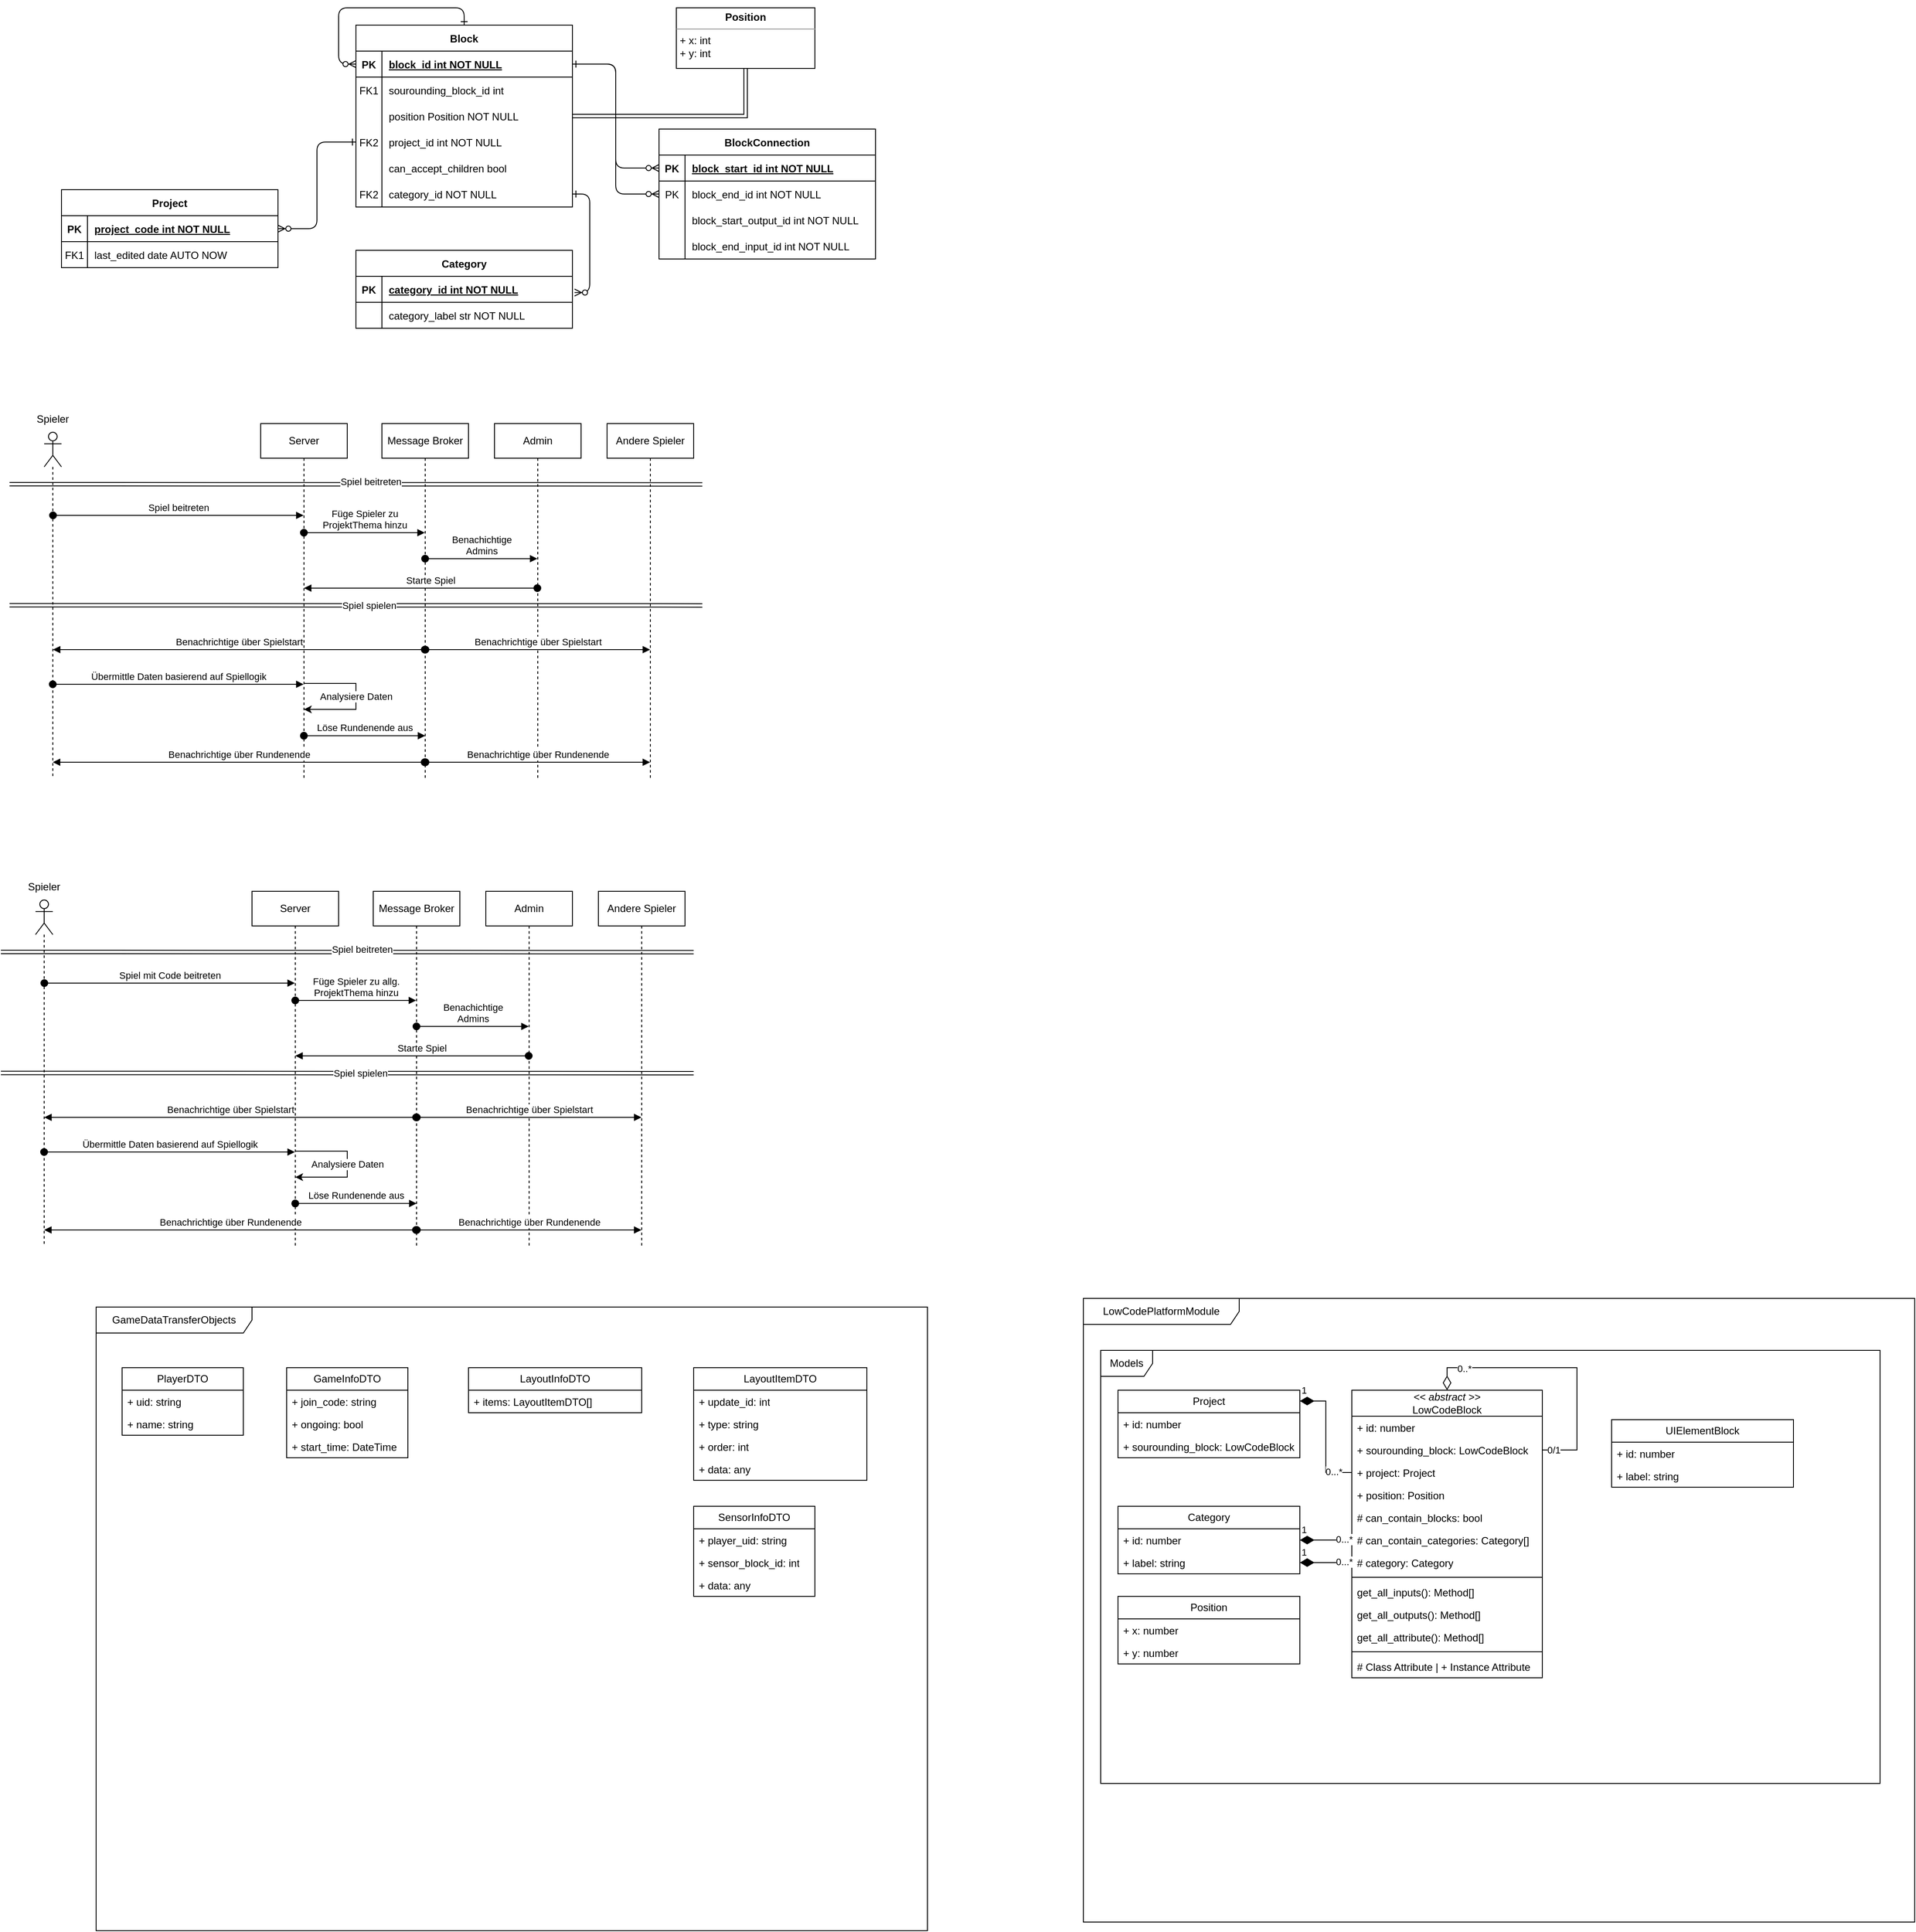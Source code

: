 <mxfile version="22.0.8" type="github">
  <diagram id="R2lEEEUBdFMjLlhIrx00" name="Page-1">
    <mxGraphModel dx="691" dy="371" grid="1" gridSize="10" guides="1" tooltips="1" connect="1" arrows="1" fold="1" page="1" pageScale="1" pageWidth="1650" pageHeight="1100" math="0" shadow="0" extFonts="Permanent Marker^https://fonts.googleapis.com/css?family=Permanent+Marker">
      <root>
        <mxCell id="0" />
        <mxCell id="1" parent="0" />
        <object label="" id="5m4vV9d6H3QpX--X7_wA-50">
          <mxCell style="shape=umlLifeline;perimeter=lifelinePerimeter;whiteSpace=wrap;html=1;container=1;dropTarget=0;collapsible=0;recursiveResize=0;outlineConnect=0;portConstraint=eastwest;newEdgeStyle={&quot;curved&quot;:0,&quot;rounded&quot;:0};participant=umlActor;size=40;" parent="1" vertex="1">
            <mxGeometry x="290" y="560" width="20" height="400" as="geometry" />
          </mxCell>
        </object>
        <mxCell id="5m4vV9d6H3QpX--X7_wA-51" value="Server" style="shape=umlLifeline;perimeter=lifelinePerimeter;whiteSpace=wrap;html=1;container=1;dropTarget=0;collapsible=0;recursiveResize=0;outlineConnect=0;portConstraint=eastwest;newEdgeStyle={&quot;curved&quot;:0,&quot;rounded&quot;:0};" parent="1" vertex="1">
          <mxGeometry x="540" y="550" width="100" height="410" as="geometry" />
        </mxCell>
        <mxCell id="5m4vV9d6H3QpX--X7_wA-53" value="Spieler" style="text;strokeColor=none;align=center;fillColor=none;html=1;verticalAlign=middle;whiteSpace=wrap;rounded=0;" parent="1" vertex="1">
          <mxGeometry x="270" y="530" width="60" height="30" as="geometry" />
        </mxCell>
        <mxCell id="5m4vV9d6H3QpX--X7_wA-55" value="Spiel beitreten" style="html=1;verticalAlign=bottom;startArrow=oval;startFill=1;endArrow=block;startSize=8;curved=0;rounded=0;" parent="1" edge="1">
          <mxGeometry width="60" relative="1" as="geometry">
            <mxPoint x="300.222" y="656" as="sourcePoint" />
            <mxPoint x="589.5" y="656" as="targetPoint" />
          </mxGeometry>
        </mxCell>
        <mxCell id="5m4vV9d6H3QpX--X7_wA-58" value="Message Broker" style="shape=umlLifeline;perimeter=lifelinePerimeter;whiteSpace=wrap;html=1;container=1;dropTarget=0;collapsible=0;recursiveResize=0;outlineConnect=0;portConstraint=eastwest;newEdgeStyle={&quot;curved&quot;:0,&quot;rounded&quot;:0};" parent="1" vertex="1">
          <mxGeometry x="680" y="550" width="100" height="410" as="geometry" />
        </mxCell>
        <mxCell id="5m4vV9d6H3QpX--X7_wA-60" value="Füge Spieler zu &lt;br&gt;ProjektThema hinzu" style="html=1;verticalAlign=bottom;startArrow=oval;startFill=1;endArrow=block;startSize=8;curved=0;rounded=0;" parent="1" edge="1">
          <mxGeometry width="60" relative="1" as="geometry">
            <mxPoint x="589.929" y="676" as="sourcePoint" />
            <mxPoint x="729.5" y="676" as="targetPoint" />
            <Array as="points">
              <mxPoint x="660" y="676" />
            </Array>
          </mxGeometry>
        </mxCell>
        <mxCell id="5m4vV9d6H3QpX--X7_wA-61" value="Admin" style="shape=umlLifeline;perimeter=lifelinePerimeter;whiteSpace=wrap;html=1;container=1;dropTarget=0;collapsible=0;recursiveResize=0;outlineConnect=0;portConstraint=eastwest;newEdgeStyle={&quot;curved&quot;:0,&quot;rounded&quot;:0};" parent="1" vertex="1">
          <mxGeometry x="810" y="550" width="100" height="410" as="geometry" />
        </mxCell>
        <mxCell id="5m4vV9d6H3QpX--X7_wA-62" value="Andere Spieler" style="shape=umlLifeline;perimeter=lifelinePerimeter;whiteSpace=wrap;html=1;container=1;dropTarget=0;collapsible=0;recursiveResize=0;outlineConnect=0;portConstraint=eastwest;newEdgeStyle={&quot;curved&quot;:0,&quot;rounded&quot;:0};" parent="1" vertex="1">
          <mxGeometry x="940" y="550" width="100" height="410" as="geometry" />
        </mxCell>
        <mxCell id="5m4vV9d6H3QpX--X7_wA-63" value="Benachichtige&lt;br&gt;Admins" style="html=1;verticalAlign=bottom;startArrow=oval;startFill=1;endArrow=block;startSize=8;curved=0;rounded=0;" parent="1" edge="1">
          <mxGeometry width="60" relative="1" as="geometry">
            <mxPoint x="729.929" y="706" as="sourcePoint" />
            <mxPoint x="859.5" y="706" as="targetPoint" />
            <Array as="points">
              <mxPoint x="730" y="706" />
            </Array>
          </mxGeometry>
        </mxCell>
        <mxCell id="5m4vV9d6H3QpX--X7_wA-64" value="Starte Spiel" style="html=1;verticalAlign=bottom;startArrow=oval;startFill=1;endArrow=block;startSize=8;curved=0;rounded=0;" parent="1" target="5m4vV9d6H3QpX--X7_wA-51" edge="1">
          <mxGeometry x="-0.08" width="60" relative="1" as="geometry">
            <mxPoint x="859.5" y="740" as="sourcePoint" />
            <mxPoint x="730.1" y="740" as="targetPoint" />
            <Array as="points">
              <mxPoint x="810" y="740" />
            </Array>
            <mxPoint as="offset" />
          </mxGeometry>
        </mxCell>
        <mxCell id="5m4vV9d6H3QpX--X7_wA-66" value="" style="shape=link;html=1;rounded=0;" parent="1" edge="1">
          <mxGeometry width="100" relative="1" as="geometry">
            <mxPoint x="250" y="620" as="sourcePoint" />
            <mxPoint x="1050" y="620.24" as="targetPoint" />
          </mxGeometry>
        </mxCell>
        <mxCell id="5m4vV9d6H3QpX--X7_wA-86" value="Spiel beitreten" style="edgeLabel;html=1;align=center;verticalAlign=middle;resizable=0;points=[];" parent="5m4vV9d6H3QpX--X7_wA-66" vertex="1" connectable="0">
          <mxGeometry x="0.043" y="3" relative="1" as="geometry">
            <mxPoint as="offset" />
          </mxGeometry>
        </mxCell>
        <mxCell id="5m4vV9d6H3QpX--X7_wA-67" value="Benachrichtige über Spielstart" style="html=1;verticalAlign=bottom;startArrow=oval;startFill=1;endArrow=block;startSize=8;curved=0;rounded=0;" parent="1" edge="1">
          <mxGeometry width="60" relative="1" as="geometry">
            <mxPoint x="729.5" y="811" as="sourcePoint" />
            <mxPoint x="300.1" y="811" as="targetPoint" />
            <Array as="points">
              <mxPoint x="510" y="811" />
            </Array>
          </mxGeometry>
        </mxCell>
        <mxCell id="5m4vV9d6H3QpX--X7_wA-68" value="Benachrichtige über Spielstart" style="html=1;verticalAlign=bottom;startArrow=oval;startFill=1;endArrow=block;startSize=8;curved=0;rounded=0;" parent="1" edge="1">
          <mxGeometry width="60" relative="1" as="geometry">
            <mxPoint x="730.3" y="811" as="sourcePoint" />
            <mxPoint x="989.7" y="811" as="targetPoint" />
          </mxGeometry>
        </mxCell>
        <mxCell id="5m4vV9d6H3QpX--X7_wA-69" value="Übermittle Daten basierend auf Spiellogik" style="html=1;verticalAlign=bottom;startArrow=oval;startFill=1;endArrow=block;startSize=8;curved=0;rounded=0;" parent="1" edge="1">
          <mxGeometry width="60" relative="1" as="geometry">
            <mxPoint x="299.929" y="851" as="sourcePoint" />
            <mxPoint x="589.5" y="851" as="targetPoint" />
            <Array as="points">
              <mxPoint x="440" y="851" />
            </Array>
            <mxPoint as="offset" />
          </mxGeometry>
        </mxCell>
        <mxCell id="5m4vV9d6H3QpX--X7_wA-77" value="" style="endArrow=classic;html=1;rounded=0;movable=1;resizable=1;rotatable=1;deletable=1;editable=1;locked=0;connectable=1;edgeStyle=orthogonalEdgeStyle;" parent="1" edge="1">
          <mxGeometry width="50" height="50" relative="1" as="geometry">
            <mxPoint x="590.366" y="850" as="sourcePoint" />
            <mxPoint x="589.929" y="880.029" as="targetPoint" />
            <Array as="points">
              <mxPoint x="650" y="850" />
              <mxPoint x="650" y="880" />
            </Array>
          </mxGeometry>
        </mxCell>
        <mxCell id="5m4vV9d6H3QpX--X7_wA-79" value="Analysiere Daten" style="edgeLabel;html=1;align=center;verticalAlign=middle;resizable=0;points=[];" parent="5m4vV9d6H3QpX--X7_wA-77" vertex="1" connectable="0">
          <mxGeometry x="0.007" relative="1" as="geometry">
            <mxPoint y="-1" as="offset" />
          </mxGeometry>
        </mxCell>
        <mxCell id="5m4vV9d6H3QpX--X7_wA-80" value="Löse Rundenende aus" style="html=1;verticalAlign=bottom;startArrow=oval;startFill=1;endArrow=block;startSize=8;curved=0;rounded=0;" parent="1" edge="1">
          <mxGeometry width="60" relative="1" as="geometry">
            <mxPoint x="589.929" y="910.43" as="sourcePoint" />
            <mxPoint x="730" y="910.43" as="targetPoint" />
          </mxGeometry>
        </mxCell>
        <mxCell id="5m4vV9d6H3QpX--X7_wA-81" value="Benachrichtige über Rundenende" style="html=1;verticalAlign=bottom;startArrow=oval;startFill=1;endArrow=block;startSize=8;curved=0;rounded=0;" parent="1" edge="1">
          <mxGeometry width="60" relative="1" as="geometry">
            <mxPoint x="730.337" y="941" as="sourcePoint" />
            <mxPoint x="989.67" y="941" as="targetPoint" />
          </mxGeometry>
        </mxCell>
        <mxCell id="5m4vV9d6H3QpX--X7_wA-82" value="Benachrichtige über Rundenende" style="html=1;verticalAlign=bottom;startArrow=oval;startFill=1;endArrow=block;startSize=8;curved=0;rounded=0;" parent="1" edge="1">
          <mxGeometry width="60" relative="1" as="geometry">
            <mxPoint x="729.33" y="941" as="sourcePoint" />
            <mxPoint x="299.997" y="941" as="targetPoint" />
          </mxGeometry>
        </mxCell>
        <mxCell id="5m4vV9d6H3QpX--X7_wA-84" value="" style="shape=link;html=1;rounded=0;" parent="1" edge="1">
          <mxGeometry width="100" relative="1" as="geometry">
            <mxPoint x="250" y="759.71" as="sourcePoint" />
            <mxPoint x="1050" y="759.95" as="targetPoint" />
          </mxGeometry>
        </mxCell>
        <mxCell id="5m4vV9d6H3QpX--X7_wA-87" value="Spiel spielen" style="edgeLabel;html=1;align=center;verticalAlign=middle;resizable=0;points=[];" parent="5m4vV9d6H3QpX--X7_wA-84" vertex="1" connectable="0">
          <mxGeometry x="-0.009" y="-3" relative="1" as="geometry">
            <mxPoint x="18" y="-3" as="offset" />
          </mxGeometry>
        </mxCell>
        <mxCell id="RZ7BSYH1IXrUWbVcG9TL-1" value="" style="group" parent="1" vertex="1" connectable="0">
          <mxGeometry x="310" y="70" width="940" height="370" as="geometry" />
        </mxCell>
        <mxCell id="C-vyLk0tnHw3VtMMgP7b-2" value="Block" style="shape=table;startSize=30;container=1;collapsible=1;childLayout=tableLayout;fixedRows=1;rowLines=0;fontStyle=1;align=center;resizeLast=1;" parent="RZ7BSYH1IXrUWbVcG9TL-1" vertex="1">
          <mxGeometry x="340" y="20" width="250" height="210" as="geometry" />
        </mxCell>
        <mxCell id="C-vyLk0tnHw3VtMMgP7b-3" value="" style="shape=partialRectangle;collapsible=0;dropTarget=0;pointerEvents=0;fillColor=none;points=[[0,0.5],[1,0.5]];portConstraint=eastwest;top=0;left=0;right=0;bottom=1;" parent="C-vyLk0tnHw3VtMMgP7b-2" vertex="1">
          <mxGeometry y="30" width="250" height="30" as="geometry" />
        </mxCell>
        <mxCell id="C-vyLk0tnHw3VtMMgP7b-4" value="PK" style="shape=partialRectangle;overflow=hidden;connectable=0;fillColor=none;top=0;left=0;bottom=0;right=0;fontStyle=1;" parent="C-vyLk0tnHw3VtMMgP7b-3" vertex="1">
          <mxGeometry width="30" height="30" as="geometry">
            <mxRectangle width="30" height="30" as="alternateBounds" />
          </mxGeometry>
        </mxCell>
        <mxCell id="C-vyLk0tnHw3VtMMgP7b-5" value="block_id int NOT NULL " style="shape=partialRectangle;overflow=hidden;connectable=0;fillColor=none;top=0;left=0;bottom=0;right=0;align=left;spacingLeft=6;fontStyle=5;" parent="C-vyLk0tnHw3VtMMgP7b-3" vertex="1">
          <mxGeometry x="30" width="220" height="30" as="geometry">
            <mxRectangle width="220" height="30" as="alternateBounds" />
          </mxGeometry>
        </mxCell>
        <mxCell id="C-vyLk0tnHw3VtMMgP7b-6" value="" style="shape=partialRectangle;collapsible=0;dropTarget=0;pointerEvents=0;fillColor=none;points=[[0,0.5],[1,0.5]];portConstraint=eastwest;top=0;left=0;right=0;bottom=0;" parent="C-vyLk0tnHw3VtMMgP7b-2" vertex="1">
          <mxGeometry y="60" width="250" height="30" as="geometry" />
        </mxCell>
        <mxCell id="C-vyLk0tnHw3VtMMgP7b-7" value="FK1" style="shape=partialRectangle;overflow=hidden;connectable=0;fillColor=none;top=0;left=0;bottom=0;right=0;" parent="C-vyLk0tnHw3VtMMgP7b-6" vertex="1">
          <mxGeometry width="30" height="30" as="geometry">
            <mxRectangle width="30" height="30" as="alternateBounds" />
          </mxGeometry>
        </mxCell>
        <mxCell id="C-vyLk0tnHw3VtMMgP7b-8" value="sourounding_block_id int" style="shape=partialRectangle;overflow=hidden;connectable=0;fillColor=none;top=0;left=0;bottom=0;right=0;align=left;spacingLeft=6;" parent="C-vyLk0tnHw3VtMMgP7b-6" vertex="1">
          <mxGeometry x="30" width="220" height="30" as="geometry">
            <mxRectangle width="220" height="30" as="alternateBounds" />
          </mxGeometry>
        </mxCell>
        <mxCell id="5m4vV9d6H3QpX--X7_wA-12" style="shape=partialRectangle;collapsible=0;dropTarget=0;pointerEvents=0;fillColor=none;points=[[0,0.5],[1,0.5]];portConstraint=eastwest;top=0;left=0;right=0;bottom=0;" parent="C-vyLk0tnHw3VtMMgP7b-2" vertex="1">
          <mxGeometry y="90" width="250" height="30" as="geometry" />
        </mxCell>
        <mxCell id="5m4vV9d6H3QpX--X7_wA-13" style="shape=partialRectangle;overflow=hidden;connectable=0;fillColor=none;top=0;left=0;bottom=0;right=0;" parent="5m4vV9d6H3QpX--X7_wA-12" vertex="1">
          <mxGeometry width="30" height="30" as="geometry">
            <mxRectangle width="30" height="30" as="alternateBounds" />
          </mxGeometry>
        </mxCell>
        <mxCell id="5m4vV9d6H3QpX--X7_wA-14" value="position Position NOT NULL" style="shape=partialRectangle;overflow=hidden;connectable=0;fillColor=none;top=0;left=0;bottom=0;right=0;align=left;spacingLeft=6;" parent="5m4vV9d6H3QpX--X7_wA-12" vertex="1">
          <mxGeometry x="30" width="220" height="30" as="geometry">
            <mxRectangle width="220" height="30" as="alternateBounds" />
          </mxGeometry>
        </mxCell>
        <mxCell id="5m4vV9d6H3QpX--X7_wA-26" style="shape=partialRectangle;collapsible=0;dropTarget=0;pointerEvents=0;fillColor=none;points=[[0,0.5],[1,0.5]];portConstraint=eastwest;top=0;left=0;right=0;bottom=0;" parent="C-vyLk0tnHw3VtMMgP7b-2" vertex="1">
          <mxGeometry y="120" width="250" height="30" as="geometry" />
        </mxCell>
        <mxCell id="5m4vV9d6H3QpX--X7_wA-27" value="FK2" style="shape=partialRectangle;overflow=hidden;connectable=0;fillColor=none;top=0;left=0;bottom=0;right=0;" parent="5m4vV9d6H3QpX--X7_wA-26" vertex="1">
          <mxGeometry width="30" height="30" as="geometry">
            <mxRectangle width="30" height="30" as="alternateBounds" />
          </mxGeometry>
        </mxCell>
        <mxCell id="5m4vV9d6H3QpX--X7_wA-28" value="project_id int NOT NULL" style="shape=partialRectangle;overflow=hidden;connectable=0;fillColor=none;top=0;left=0;bottom=0;right=0;align=left;spacingLeft=6;" parent="5m4vV9d6H3QpX--X7_wA-26" vertex="1">
          <mxGeometry x="30" width="220" height="30" as="geometry">
            <mxRectangle width="220" height="30" as="alternateBounds" />
          </mxGeometry>
        </mxCell>
        <mxCell id="5m4vV9d6H3QpX--X7_wA-34" style="shape=partialRectangle;collapsible=0;dropTarget=0;pointerEvents=0;fillColor=none;points=[[0,0.5],[1,0.5]];portConstraint=eastwest;top=0;left=0;right=0;bottom=0;" parent="C-vyLk0tnHw3VtMMgP7b-2" vertex="1">
          <mxGeometry y="150" width="250" height="30" as="geometry" />
        </mxCell>
        <mxCell id="5m4vV9d6H3QpX--X7_wA-35" style="shape=partialRectangle;overflow=hidden;connectable=0;fillColor=none;top=0;left=0;bottom=0;right=0;" parent="5m4vV9d6H3QpX--X7_wA-34" vertex="1">
          <mxGeometry width="30" height="30" as="geometry">
            <mxRectangle width="30" height="30" as="alternateBounds" />
          </mxGeometry>
        </mxCell>
        <mxCell id="5m4vV9d6H3QpX--X7_wA-36" value="can_accept_children bool" style="shape=partialRectangle;overflow=hidden;connectable=0;fillColor=none;top=0;left=0;bottom=0;right=0;align=left;spacingLeft=6;" parent="5m4vV9d6H3QpX--X7_wA-34" vertex="1">
          <mxGeometry x="30" width="220" height="30" as="geometry">
            <mxRectangle width="220" height="30" as="alternateBounds" />
          </mxGeometry>
        </mxCell>
        <mxCell id="5m4vV9d6H3QpX--X7_wA-31" style="shape=partialRectangle;collapsible=0;dropTarget=0;pointerEvents=0;fillColor=none;points=[[0,0.5],[1,0.5]];portConstraint=eastwest;top=0;left=0;right=0;bottom=0;" parent="C-vyLk0tnHw3VtMMgP7b-2" vertex="1">
          <mxGeometry y="180" width="250" height="30" as="geometry" />
        </mxCell>
        <mxCell id="5m4vV9d6H3QpX--X7_wA-32" value="FK2" style="shape=partialRectangle;overflow=hidden;connectable=0;fillColor=none;top=0;left=0;bottom=0;right=0;" parent="5m4vV9d6H3QpX--X7_wA-31" vertex="1">
          <mxGeometry width="30" height="30" as="geometry">
            <mxRectangle width="30" height="30" as="alternateBounds" />
          </mxGeometry>
        </mxCell>
        <mxCell id="5m4vV9d6H3QpX--X7_wA-33" value="category_id NOT NULL" style="shape=partialRectangle;overflow=hidden;connectable=0;fillColor=none;top=0;left=0;bottom=0;right=0;align=left;spacingLeft=6;" parent="5m4vV9d6H3QpX--X7_wA-31" vertex="1">
          <mxGeometry x="30" width="220" height="30" as="geometry">
            <mxRectangle width="220" height="30" as="alternateBounds" />
          </mxGeometry>
        </mxCell>
        <mxCell id="5m4vV9d6H3QpX--X7_wA-47" style="edgeStyle=orthogonalEdgeStyle;rounded=1;orthogonalLoop=1;jettySize=auto;html=1;exitX=0.5;exitY=0;exitDx=0;exitDy=0;entryX=0;entryY=0.5;entryDx=0;entryDy=0;endArrow=ERzeroToMany;startArrow=ERone;endFill=1;startFill=0;" parent="C-vyLk0tnHw3VtMMgP7b-2" source="C-vyLk0tnHw3VtMMgP7b-2" target="C-vyLk0tnHw3VtMMgP7b-3" edge="1">
          <mxGeometry relative="1" as="geometry" />
        </mxCell>
        <mxCell id="C-vyLk0tnHw3VtMMgP7b-13" value="Project" style="shape=table;startSize=30;container=1;collapsible=1;childLayout=tableLayout;fixedRows=1;rowLines=0;fontStyle=1;align=center;resizeLast=1;" parent="RZ7BSYH1IXrUWbVcG9TL-1" vertex="1">
          <mxGeometry y="210" width="250" height="90" as="geometry" />
        </mxCell>
        <mxCell id="C-vyLk0tnHw3VtMMgP7b-14" value="" style="shape=partialRectangle;collapsible=0;dropTarget=0;pointerEvents=0;fillColor=none;points=[[0,0.5],[1,0.5]];portConstraint=eastwest;top=0;left=0;right=0;bottom=1;" parent="C-vyLk0tnHw3VtMMgP7b-13" vertex="1">
          <mxGeometry y="30" width="250" height="30" as="geometry" />
        </mxCell>
        <mxCell id="C-vyLk0tnHw3VtMMgP7b-15" value="PK" style="shape=partialRectangle;overflow=hidden;connectable=0;fillColor=none;top=0;left=0;bottom=0;right=0;fontStyle=1;" parent="C-vyLk0tnHw3VtMMgP7b-14" vertex="1">
          <mxGeometry width="30" height="30" as="geometry">
            <mxRectangle width="30" height="30" as="alternateBounds" />
          </mxGeometry>
        </mxCell>
        <mxCell id="C-vyLk0tnHw3VtMMgP7b-16" value="project_code int NOT NULL" style="shape=partialRectangle;overflow=hidden;connectable=0;fillColor=none;top=0;left=0;bottom=0;right=0;align=left;spacingLeft=6;fontStyle=5;" parent="C-vyLk0tnHw3VtMMgP7b-14" vertex="1">
          <mxGeometry x="30" width="220" height="30" as="geometry">
            <mxRectangle width="220" height="30" as="alternateBounds" />
          </mxGeometry>
        </mxCell>
        <mxCell id="C-vyLk0tnHw3VtMMgP7b-17" value="" style="shape=partialRectangle;collapsible=0;dropTarget=0;pointerEvents=0;fillColor=none;points=[[0,0.5],[1,0.5]];portConstraint=eastwest;top=0;left=0;right=0;bottom=0;" parent="C-vyLk0tnHw3VtMMgP7b-13" vertex="1">
          <mxGeometry y="60" width="250" height="30" as="geometry" />
        </mxCell>
        <mxCell id="C-vyLk0tnHw3VtMMgP7b-18" value="FK1" style="shape=partialRectangle;overflow=hidden;connectable=0;fillColor=none;top=0;left=0;bottom=0;right=0;" parent="C-vyLk0tnHw3VtMMgP7b-17" vertex="1">
          <mxGeometry width="30" height="30" as="geometry">
            <mxRectangle width="30" height="30" as="alternateBounds" />
          </mxGeometry>
        </mxCell>
        <mxCell id="C-vyLk0tnHw3VtMMgP7b-19" value="last_edited date AUTO NOW" style="shape=partialRectangle;overflow=hidden;connectable=0;fillColor=none;top=0;left=0;bottom=0;right=0;align=left;spacingLeft=6;" parent="C-vyLk0tnHw3VtMMgP7b-17" vertex="1">
          <mxGeometry x="30" width="220" height="30" as="geometry">
            <mxRectangle width="220" height="30" as="alternateBounds" />
          </mxGeometry>
        </mxCell>
        <mxCell id="m3s7j0JavGpKMfPqM1N_-19" value="BlockConnection" style="shape=table;startSize=30;container=1;collapsible=1;childLayout=tableLayout;fixedRows=1;rowLines=0;fontStyle=1;align=center;resizeLast=1;" parent="RZ7BSYH1IXrUWbVcG9TL-1" vertex="1">
          <mxGeometry x="690" y="140" width="250" height="150" as="geometry" />
        </mxCell>
        <mxCell id="m3s7j0JavGpKMfPqM1N_-20" value="" style="shape=partialRectangle;collapsible=0;dropTarget=0;pointerEvents=0;fillColor=none;points=[[0,0.5],[1,0.5]];portConstraint=eastwest;top=0;left=0;right=0;bottom=1;" parent="m3s7j0JavGpKMfPqM1N_-19" vertex="1">
          <mxGeometry y="30" width="250" height="30" as="geometry" />
        </mxCell>
        <mxCell id="m3s7j0JavGpKMfPqM1N_-21" value="PK" style="shape=partialRectangle;overflow=hidden;connectable=0;fillColor=none;top=0;left=0;bottom=0;right=0;fontStyle=1;" parent="m3s7j0JavGpKMfPqM1N_-20" vertex="1">
          <mxGeometry width="30" height="30" as="geometry">
            <mxRectangle width="30" height="30" as="alternateBounds" />
          </mxGeometry>
        </mxCell>
        <mxCell id="m3s7j0JavGpKMfPqM1N_-22" value="block_start_id int NOT NULL " style="shape=partialRectangle;overflow=hidden;connectable=0;fillColor=none;top=0;left=0;bottom=0;right=0;align=left;spacingLeft=6;fontStyle=5;" parent="m3s7j0JavGpKMfPqM1N_-20" vertex="1">
          <mxGeometry x="30" width="220" height="30" as="geometry">
            <mxRectangle width="220" height="30" as="alternateBounds" />
          </mxGeometry>
        </mxCell>
        <mxCell id="m3s7j0JavGpKMfPqM1N_-36" value="" style="shape=partialRectangle;collapsible=0;dropTarget=0;pointerEvents=0;fillColor=none;points=[[0,0.5],[1,0.5]];portConstraint=eastwest;top=0;left=0;right=0;bottom=0;" parent="m3s7j0JavGpKMfPqM1N_-19" vertex="1">
          <mxGeometry y="60" width="250" height="30" as="geometry" />
        </mxCell>
        <mxCell id="m3s7j0JavGpKMfPqM1N_-37" value="PK" style="shape=partialRectangle;overflow=hidden;connectable=0;fillColor=none;top=0;left=0;bottom=0;right=0;" parent="m3s7j0JavGpKMfPqM1N_-36" vertex="1">
          <mxGeometry width="30" height="30" as="geometry">
            <mxRectangle width="30" height="30" as="alternateBounds" />
          </mxGeometry>
        </mxCell>
        <mxCell id="m3s7j0JavGpKMfPqM1N_-38" value="block_end_id int NOT NULL" style="shape=partialRectangle;overflow=hidden;connectable=0;fillColor=none;top=0;left=0;bottom=0;right=0;align=left;spacingLeft=6;" parent="m3s7j0JavGpKMfPqM1N_-36" vertex="1">
          <mxGeometry x="30" width="220" height="30" as="geometry">
            <mxRectangle width="220" height="30" as="alternateBounds" />
          </mxGeometry>
        </mxCell>
        <mxCell id="m3s7j0JavGpKMfPqM1N_-29" style="shape=partialRectangle;collapsible=0;dropTarget=0;pointerEvents=0;fillColor=none;points=[[0,0.5],[1,0.5]];portConstraint=eastwest;top=0;left=0;right=0;bottom=0;" parent="m3s7j0JavGpKMfPqM1N_-19" vertex="1">
          <mxGeometry y="90" width="250" height="30" as="geometry" />
        </mxCell>
        <mxCell id="m3s7j0JavGpKMfPqM1N_-30" style="shape=partialRectangle;overflow=hidden;connectable=0;fillColor=none;top=0;left=0;bottom=0;right=0;" parent="m3s7j0JavGpKMfPqM1N_-29" vertex="1">
          <mxGeometry width="30" height="30" as="geometry">
            <mxRectangle width="30" height="30" as="alternateBounds" />
          </mxGeometry>
        </mxCell>
        <mxCell id="m3s7j0JavGpKMfPqM1N_-31" value="block_start_output_id int NOT NULL" style="shape=partialRectangle;overflow=hidden;connectable=0;fillColor=none;top=0;left=0;bottom=0;right=0;align=left;spacingLeft=6;" parent="m3s7j0JavGpKMfPqM1N_-29" vertex="1">
          <mxGeometry x="30" width="220" height="30" as="geometry">
            <mxRectangle width="220" height="30" as="alternateBounds" />
          </mxGeometry>
        </mxCell>
        <mxCell id="m3s7j0JavGpKMfPqM1N_-26" style="shape=partialRectangle;collapsible=0;dropTarget=0;pointerEvents=0;fillColor=none;points=[[0,0.5],[1,0.5]];portConstraint=eastwest;top=0;left=0;right=0;bottom=0;" parent="m3s7j0JavGpKMfPqM1N_-19" vertex="1">
          <mxGeometry y="120" width="250" height="30" as="geometry" />
        </mxCell>
        <mxCell id="m3s7j0JavGpKMfPqM1N_-27" style="shape=partialRectangle;overflow=hidden;connectable=0;fillColor=none;top=0;left=0;bottom=0;right=0;" parent="m3s7j0JavGpKMfPqM1N_-26" vertex="1">
          <mxGeometry width="30" height="30" as="geometry">
            <mxRectangle width="30" height="30" as="alternateBounds" />
          </mxGeometry>
        </mxCell>
        <mxCell id="m3s7j0JavGpKMfPqM1N_-28" value="block_end_input_id int NOT NULL" style="shape=partialRectangle;overflow=hidden;connectable=0;fillColor=none;top=0;left=0;bottom=0;right=0;align=left;spacingLeft=6;" parent="m3s7j0JavGpKMfPqM1N_-26" vertex="1">
          <mxGeometry x="30" width="220" height="30" as="geometry">
            <mxRectangle width="220" height="30" as="alternateBounds" />
          </mxGeometry>
        </mxCell>
        <mxCell id="m3s7j0JavGpKMfPqM1N_-34" style="edgeStyle=orthogonalEdgeStyle;rounded=1;orthogonalLoop=1;jettySize=auto;html=1;exitX=1;exitY=0.5;exitDx=0;exitDy=0;endArrow=ERzeroToMany;startArrow=ERone;endFill=1;startFill=0;" parent="RZ7BSYH1IXrUWbVcG9TL-1" source="C-vyLk0tnHw3VtMMgP7b-3" target="m3s7j0JavGpKMfPqM1N_-36" edge="1">
          <mxGeometry relative="1" as="geometry" />
        </mxCell>
        <mxCell id="m3s7j0JavGpKMfPqM1N_-35" style="edgeStyle=orthogonalEdgeStyle;rounded=1;orthogonalLoop=1;jettySize=auto;html=1;exitX=1;exitY=0.5;exitDx=0;exitDy=0;endArrow=ERzeroToMany;startArrow=ERone;endFill=1;startFill=0;" parent="RZ7BSYH1IXrUWbVcG9TL-1" source="C-vyLk0tnHw3VtMMgP7b-3" target="m3s7j0JavGpKMfPqM1N_-20" edge="1">
          <mxGeometry relative="1" as="geometry" />
        </mxCell>
        <mxCell id="5m4vV9d6H3QpX--X7_wA-10" value="&lt;p style=&quot;margin:0px;margin-top:4px;text-align:center;&quot;&gt;&lt;b&gt;Position&lt;/b&gt;&lt;/p&gt;&lt;hr size=&quot;1&quot;&gt;&lt;p style=&quot;margin:0px;margin-left:4px;&quot;&gt;+ x: int&lt;/p&gt;&lt;p style=&quot;margin:0px;margin-left:4px;&quot;&gt;+ y: int&lt;/p&gt;" style="verticalAlign=top;align=left;overflow=fill;fontSize=12;fontFamily=Helvetica;html=1;whiteSpace=wrap;" parent="RZ7BSYH1IXrUWbVcG9TL-1" vertex="1">
          <mxGeometry x="710" width="160" height="70" as="geometry" />
        </mxCell>
        <mxCell id="5m4vV9d6H3QpX--X7_wA-29" style="edgeStyle=orthogonalEdgeStyle;rounded=1;orthogonalLoop=1;jettySize=auto;html=1;entryX=1;entryY=0.5;entryDx=0;entryDy=0;endArrow=ERzeroToMany;startArrow=ERone;endFill=1;startFill=0;" parent="RZ7BSYH1IXrUWbVcG9TL-1" source="5m4vV9d6H3QpX--X7_wA-26" target="C-vyLk0tnHw3VtMMgP7b-14" edge="1">
          <mxGeometry relative="1" as="geometry" />
        </mxCell>
        <mxCell id="5m4vV9d6H3QpX--X7_wA-30" style="edgeStyle=orthogonalEdgeStyle;rounded=0;orthogonalLoop=1;jettySize=auto;html=1;shape=link;" parent="RZ7BSYH1IXrUWbVcG9TL-1" source="5m4vV9d6H3QpX--X7_wA-12" target="5m4vV9d6H3QpX--X7_wA-10" edge="1">
          <mxGeometry relative="1" as="geometry" />
        </mxCell>
        <mxCell id="5m4vV9d6H3QpX--X7_wA-37" value="Category" style="shape=table;startSize=30;container=1;collapsible=1;childLayout=tableLayout;fixedRows=1;rowLines=0;fontStyle=1;align=center;resizeLast=1;" parent="RZ7BSYH1IXrUWbVcG9TL-1" vertex="1">
          <mxGeometry x="340" y="280" width="250" height="90" as="geometry" />
        </mxCell>
        <mxCell id="5m4vV9d6H3QpX--X7_wA-38" value="" style="shape=partialRectangle;collapsible=0;dropTarget=0;pointerEvents=0;fillColor=none;points=[[0,0.5],[1,0.5]];portConstraint=eastwest;top=0;left=0;right=0;bottom=1;" parent="5m4vV9d6H3QpX--X7_wA-37" vertex="1">
          <mxGeometry y="30" width="250" height="30" as="geometry" />
        </mxCell>
        <mxCell id="5m4vV9d6H3QpX--X7_wA-39" value="PK" style="shape=partialRectangle;overflow=hidden;connectable=0;fillColor=none;top=0;left=0;bottom=0;right=0;fontStyle=1;" parent="5m4vV9d6H3QpX--X7_wA-38" vertex="1">
          <mxGeometry width="30" height="30" as="geometry">
            <mxRectangle width="30" height="30" as="alternateBounds" />
          </mxGeometry>
        </mxCell>
        <mxCell id="5m4vV9d6H3QpX--X7_wA-40" value="category_id int NOT NULL" style="shape=partialRectangle;overflow=hidden;connectable=0;fillColor=none;top=0;left=0;bottom=0;right=0;align=left;spacingLeft=6;fontStyle=5;" parent="5m4vV9d6H3QpX--X7_wA-38" vertex="1">
          <mxGeometry x="30" width="220" height="30" as="geometry">
            <mxRectangle width="220" height="30" as="alternateBounds" />
          </mxGeometry>
        </mxCell>
        <mxCell id="5m4vV9d6H3QpX--X7_wA-41" value="" style="shape=partialRectangle;collapsible=0;dropTarget=0;pointerEvents=0;fillColor=none;points=[[0,0.5],[1,0.5]];portConstraint=eastwest;top=0;left=0;right=0;bottom=0;" parent="5m4vV9d6H3QpX--X7_wA-37" vertex="1">
          <mxGeometry y="60" width="250" height="30" as="geometry" />
        </mxCell>
        <mxCell id="5m4vV9d6H3QpX--X7_wA-42" value="" style="shape=partialRectangle;overflow=hidden;connectable=0;fillColor=none;top=0;left=0;bottom=0;right=0;" parent="5m4vV9d6H3QpX--X7_wA-41" vertex="1">
          <mxGeometry width="30" height="30" as="geometry">
            <mxRectangle width="30" height="30" as="alternateBounds" />
          </mxGeometry>
        </mxCell>
        <mxCell id="5m4vV9d6H3QpX--X7_wA-43" value="category_label str NOT NULL" style="shape=partialRectangle;overflow=hidden;connectable=0;fillColor=none;top=0;left=0;bottom=0;right=0;align=left;spacingLeft=6;" parent="5m4vV9d6H3QpX--X7_wA-41" vertex="1">
          <mxGeometry x="30" width="220" height="30" as="geometry">
            <mxRectangle width="220" height="30" as="alternateBounds" />
          </mxGeometry>
        </mxCell>
        <mxCell id="5m4vV9d6H3QpX--X7_wA-46" style="edgeStyle=orthogonalEdgeStyle;rounded=1;orthogonalLoop=1;jettySize=auto;html=1;exitX=1;exitY=0.5;exitDx=0;exitDy=0;entryX=1.01;entryY=0.625;entryDx=0;entryDy=0;entryPerimeter=0;endArrow=ERzeroToMany;startArrow=ERone;endFill=1;startFill=0;" parent="RZ7BSYH1IXrUWbVcG9TL-1" source="5m4vV9d6H3QpX--X7_wA-31" target="5m4vV9d6H3QpX--X7_wA-38" edge="1">
          <mxGeometry relative="1" as="geometry" />
        </mxCell>
        <object label="" id="SifQu5bordt7_p5kKu9e-1">
          <mxCell style="shape=umlLifeline;perimeter=lifelinePerimeter;whiteSpace=wrap;html=1;container=1;dropTarget=0;collapsible=0;recursiveResize=0;outlineConnect=0;portConstraint=eastwest;newEdgeStyle={&quot;curved&quot;:0,&quot;rounded&quot;:0};participant=umlActor;size=40;" parent="1" vertex="1">
            <mxGeometry x="280" y="1100" width="20" height="400" as="geometry" />
          </mxCell>
        </object>
        <mxCell id="SifQu5bordt7_p5kKu9e-2" value="Server" style="shape=umlLifeline;perimeter=lifelinePerimeter;whiteSpace=wrap;html=1;container=1;dropTarget=0;collapsible=0;recursiveResize=0;outlineConnect=0;portConstraint=eastwest;newEdgeStyle={&quot;curved&quot;:0,&quot;rounded&quot;:0};" parent="1" vertex="1">
          <mxGeometry x="530" y="1090" width="100" height="410" as="geometry" />
        </mxCell>
        <mxCell id="SifQu5bordt7_p5kKu9e-3" value="Spieler" style="text;strokeColor=none;align=center;fillColor=none;html=1;verticalAlign=middle;whiteSpace=wrap;rounded=0;" parent="1" vertex="1">
          <mxGeometry x="260" y="1070" width="60" height="30" as="geometry" />
        </mxCell>
        <mxCell id="SifQu5bordt7_p5kKu9e-4" value="Spiel mit Code beitreten" style="html=1;verticalAlign=bottom;startArrow=oval;startFill=1;endArrow=block;startSize=8;curved=0;rounded=0;" parent="1" edge="1">
          <mxGeometry width="60" relative="1" as="geometry">
            <mxPoint x="290.222" y="1196" as="sourcePoint" />
            <mxPoint x="579.5" y="1196" as="targetPoint" />
          </mxGeometry>
        </mxCell>
        <mxCell id="SifQu5bordt7_p5kKu9e-5" value="Message Broker" style="shape=umlLifeline;perimeter=lifelinePerimeter;whiteSpace=wrap;html=1;container=1;dropTarget=0;collapsible=0;recursiveResize=0;outlineConnect=0;portConstraint=eastwest;newEdgeStyle={&quot;curved&quot;:0,&quot;rounded&quot;:0};" parent="1" vertex="1">
          <mxGeometry x="670" y="1090" width="100" height="410" as="geometry" />
        </mxCell>
        <mxCell id="SifQu5bordt7_p5kKu9e-6" value="Füge Spieler zu allg.&lt;br&gt;ProjektThema hinzu" style="html=1;verticalAlign=bottom;startArrow=oval;startFill=1;endArrow=block;startSize=8;curved=0;rounded=0;" parent="1" edge="1">
          <mxGeometry width="60" relative="1" as="geometry">
            <mxPoint x="579.929" y="1216" as="sourcePoint" />
            <mxPoint x="719.5" y="1216" as="targetPoint" />
            <Array as="points">
              <mxPoint x="650" y="1216" />
            </Array>
          </mxGeometry>
        </mxCell>
        <mxCell id="SifQu5bordt7_p5kKu9e-7" value="Admin" style="shape=umlLifeline;perimeter=lifelinePerimeter;whiteSpace=wrap;html=1;container=1;dropTarget=0;collapsible=0;recursiveResize=0;outlineConnect=0;portConstraint=eastwest;newEdgeStyle={&quot;curved&quot;:0,&quot;rounded&quot;:0};" parent="1" vertex="1">
          <mxGeometry x="800" y="1090" width="100" height="410" as="geometry" />
        </mxCell>
        <mxCell id="SifQu5bordt7_p5kKu9e-8" value="Andere Spieler" style="shape=umlLifeline;perimeter=lifelinePerimeter;whiteSpace=wrap;html=1;container=1;dropTarget=0;collapsible=0;recursiveResize=0;outlineConnect=0;portConstraint=eastwest;newEdgeStyle={&quot;curved&quot;:0,&quot;rounded&quot;:0};" parent="1" vertex="1">
          <mxGeometry x="930" y="1090" width="100" height="410" as="geometry" />
        </mxCell>
        <mxCell id="SifQu5bordt7_p5kKu9e-9" value="Benachichtige&lt;br&gt;Admins" style="html=1;verticalAlign=bottom;startArrow=oval;startFill=1;endArrow=block;startSize=8;curved=0;rounded=0;" parent="1" edge="1">
          <mxGeometry width="60" relative="1" as="geometry">
            <mxPoint x="719.929" y="1246" as="sourcePoint" />
            <mxPoint x="849.5" y="1246" as="targetPoint" />
            <Array as="points">
              <mxPoint x="720" y="1246" />
            </Array>
          </mxGeometry>
        </mxCell>
        <mxCell id="SifQu5bordt7_p5kKu9e-10" value="Starte Spiel" style="html=1;verticalAlign=bottom;startArrow=oval;startFill=1;endArrow=block;startSize=8;curved=0;rounded=0;" parent="1" target="SifQu5bordt7_p5kKu9e-2" edge="1">
          <mxGeometry x="-0.08" width="60" relative="1" as="geometry">
            <mxPoint x="849.5" y="1280" as="sourcePoint" />
            <mxPoint x="720.1" y="1280" as="targetPoint" />
            <Array as="points">
              <mxPoint x="800" y="1280" />
            </Array>
            <mxPoint as="offset" />
          </mxGeometry>
        </mxCell>
        <mxCell id="SifQu5bordt7_p5kKu9e-11" value="" style="shape=link;html=1;rounded=0;" parent="1" edge="1">
          <mxGeometry width="100" relative="1" as="geometry">
            <mxPoint x="240" y="1160" as="sourcePoint" />
            <mxPoint x="1040" y="1160.24" as="targetPoint" />
          </mxGeometry>
        </mxCell>
        <mxCell id="SifQu5bordt7_p5kKu9e-12" value="Spiel beitreten" style="edgeLabel;html=1;align=center;verticalAlign=middle;resizable=0;points=[];" parent="SifQu5bordt7_p5kKu9e-11" vertex="1" connectable="0">
          <mxGeometry x="0.043" y="3" relative="1" as="geometry">
            <mxPoint as="offset" />
          </mxGeometry>
        </mxCell>
        <mxCell id="SifQu5bordt7_p5kKu9e-13" value="Benachrichtige über Spielstart" style="html=1;verticalAlign=bottom;startArrow=oval;startFill=1;endArrow=block;startSize=8;curved=0;rounded=0;" parent="1" edge="1">
          <mxGeometry width="60" relative="1" as="geometry">
            <mxPoint x="719.5" y="1351" as="sourcePoint" />
            <mxPoint x="290.1" y="1351" as="targetPoint" />
            <Array as="points">
              <mxPoint x="500" y="1351" />
            </Array>
          </mxGeometry>
        </mxCell>
        <mxCell id="SifQu5bordt7_p5kKu9e-14" value="Benachrichtige über Spielstart" style="html=1;verticalAlign=bottom;startArrow=oval;startFill=1;endArrow=block;startSize=8;curved=0;rounded=0;" parent="1" edge="1">
          <mxGeometry width="60" relative="1" as="geometry">
            <mxPoint x="720.3" y="1351" as="sourcePoint" />
            <mxPoint x="979.7" y="1351" as="targetPoint" />
          </mxGeometry>
        </mxCell>
        <mxCell id="SifQu5bordt7_p5kKu9e-15" value="Übermittle Daten basierend auf Spiellogik" style="html=1;verticalAlign=bottom;startArrow=oval;startFill=1;endArrow=block;startSize=8;curved=0;rounded=0;" parent="1" edge="1">
          <mxGeometry width="60" relative="1" as="geometry">
            <mxPoint x="289.929" y="1391" as="sourcePoint" />
            <mxPoint x="579.5" y="1391" as="targetPoint" />
            <Array as="points">
              <mxPoint x="430" y="1391" />
            </Array>
            <mxPoint as="offset" />
          </mxGeometry>
        </mxCell>
        <mxCell id="SifQu5bordt7_p5kKu9e-16" value="" style="endArrow=classic;html=1;rounded=0;movable=1;resizable=1;rotatable=1;deletable=1;editable=1;locked=0;connectable=1;edgeStyle=orthogonalEdgeStyle;" parent="1" edge="1">
          <mxGeometry width="50" height="50" relative="1" as="geometry">
            <mxPoint x="580.366" y="1390" as="sourcePoint" />
            <mxPoint x="579.929" y="1420.029" as="targetPoint" />
            <Array as="points">
              <mxPoint x="640" y="1390" />
              <mxPoint x="640" y="1420" />
            </Array>
          </mxGeometry>
        </mxCell>
        <mxCell id="SifQu5bordt7_p5kKu9e-17" value="Analysiere Daten" style="edgeLabel;html=1;align=center;verticalAlign=middle;resizable=0;points=[];" parent="SifQu5bordt7_p5kKu9e-16" vertex="1" connectable="0">
          <mxGeometry x="0.007" relative="1" as="geometry">
            <mxPoint y="-1" as="offset" />
          </mxGeometry>
        </mxCell>
        <mxCell id="SifQu5bordt7_p5kKu9e-18" value="Löse Rundenende aus" style="html=1;verticalAlign=bottom;startArrow=oval;startFill=1;endArrow=block;startSize=8;curved=0;rounded=0;" parent="1" edge="1">
          <mxGeometry width="60" relative="1" as="geometry">
            <mxPoint x="579.929" y="1450.43" as="sourcePoint" />
            <mxPoint x="720" y="1450.43" as="targetPoint" />
          </mxGeometry>
        </mxCell>
        <mxCell id="SifQu5bordt7_p5kKu9e-19" value="Benachrichtige über Rundenende" style="html=1;verticalAlign=bottom;startArrow=oval;startFill=1;endArrow=block;startSize=8;curved=0;rounded=0;" parent="1" edge="1">
          <mxGeometry width="60" relative="1" as="geometry">
            <mxPoint x="720.337" y="1481" as="sourcePoint" />
            <mxPoint x="979.67" y="1481" as="targetPoint" />
          </mxGeometry>
        </mxCell>
        <mxCell id="SifQu5bordt7_p5kKu9e-20" value="Benachrichtige über Rundenende" style="html=1;verticalAlign=bottom;startArrow=oval;startFill=1;endArrow=block;startSize=8;curved=0;rounded=0;" parent="1" edge="1">
          <mxGeometry width="60" relative="1" as="geometry">
            <mxPoint x="719.33" y="1481" as="sourcePoint" />
            <mxPoint x="289.997" y="1481" as="targetPoint" />
          </mxGeometry>
        </mxCell>
        <mxCell id="SifQu5bordt7_p5kKu9e-21" value="" style="shape=link;html=1;rounded=0;" parent="1" edge="1">
          <mxGeometry width="100" relative="1" as="geometry">
            <mxPoint x="240" y="1299.71" as="sourcePoint" />
            <mxPoint x="1040" y="1299.95" as="targetPoint" />
          </mxGeometry>
        </mxCell>
        <mxCell id="SifQu5bordt7_p5kKu9e-22" value="Spiel spielen" style="edgeLabel;html=1;align=center;verticalAlign=middle;resizable=0;points=[];" parent="SifQu5bordt7_p5kKu9e-21" vertex="1" connectable="0">
          <mxGeometry x="-0.009" y="-3" relative="1" as="geometry">
            <mxPoint x="18" y="-3" as="offset" />
          </mxGeometry>
        </mxCell>
        <mxCell id="SifQu5bordt7_p5kKu9e-23" value="GameDataTransferObjects" style="shape=umlFrame;whiteSpace=wrap;html=1;pointerEvents=0;width=180;height=30;movable=1;resizable=1;rotatable=1;deletable=1;editable=1;locked=0;connectable=1;" parent="1" vertex="1">
          <mxGeometry x="350" y="1570" width="960" height="720" as="geometry" />
        </mxCell>
        <mxCell id="SifQu5bordt7_p5kKu9e-24" value="PlayerDTO" style="swimlane;fontStyle=0;childLayout=stackLayout;horizontal=1;startSize=26;fillColor=none;horizontalStack=0;resizeParent=1;resizeParentMax=0;resizeLast=0;collapsible=1;marginBottom=0;whiteSpace=wrap;html=1;" parent="1" vertex="1">
          <mxGeometry x="380" y="1640" width="140" height="78" as="geometry" />
        </mxCell>
        <mxCell id="SifQu5bordt7_p5kKu9e-25" value="+ uid: string" style="text;strokeColor=none;fillColor=none;align=left;verticalAlign=top;spacingLeft=4;spacingRight=4;overflow=hidden;rotatable=0;points=[[0,0.5],[1,0.5]];portConstraint=eastwest;whiteSpace=wrap;html=1;" parent="SifQu5bordt7_p5kKu9e-24" vertex="1">
          <mxGeometry y="26" width="140" height="26" as="geometry" />
        </mxCell>
        <mxCell id="SifQu5bordt7_p5kKu9e-27" value="+ name: string" style="text;strokeColor=none;fillColor=none;align=left;verticalAlign=top;spacingLeft=4;spacingRight=4;overflow=hidden;rotatable=0;points=[[0,0.5],[1,0.5]];portConstraint=eastwest;whiteSpace=wrap;html=1;" parent="SifQu5bordt7_p5kKu9e-24" vertex="1">
          <mxGeometry y="52" width="140" height="26" as="geometry" />
        </mxCell>
        <mxCell id="SifQu5bordt7_p5kKu9e-28" value="GameInfoDTO" style="swimlane;fontStyle=0;childLayout=stackLayout;horizontal=1;startSize=26;fillColor=none;horizontalStack=0;resizeParent=1;resizeParentMax=0;resizeLast=0;collapsible=1;marginBottom=0;whiteSpace=wrap;html=1;" parent="1" vertex="1">
          <mxGeometry x="570" y="1640" width="140" height="104" as="geometry" />
        </mxCell>
        <mxCell id="SifQu5bordt7_p5kKu9e-30" value="+ join_code: string" style="text;strokeColor=none;fillColor=none;align=left;verticalAlign=top;spacingLeft=4;spacingRight=4;overflow=hidden;rotatable=0;points=[[0,0.5],[1,0.5]];portConstraint=eastwest;whiteSpace=wrap;html=1;" parent="SifQu5bordt7_p5kKu9e-28" vertex="1">
          <mxGeometry y="26" width="140" height="26" as="geometry" />
        </mxCell>
        <mxCell id="SifQu5bordt7_p5kKu9e-31" value="+ ongoing: bool" style="text;strokeColor=none;fillColor=none;align=left;verticalAlign=top;spacingLeft=4;spacingRight=4;overflow=hidden;rotatable=0;points=[[0,0.5],[1,0.5]];portConstraint=eastwest;whiteSpace=wrap;html=1;" parent="SifQu5bordt7_p5kKu9e-28" vertex="1">
          <mxGeometry y="52" width="140" height="26" as="geometry" />
        </mxCell>
        <mxCell id="SifQu5bordt7_p5kKu9e-32" value="+ start_time: DateTime" style="text;strokeColor=none;fillColor=none;align=left;verticalAlign=top;spacingLeft=4;spacingRight=4;overflow=hidden;rotatable=0;points=[[0,0.5],[1,0.5]];portConstraint=eastwest;whiteSpace=wrap;html=1;" parent="SifQu5bordt7_p5kKu9e-28" vertex="1">
          <mxGeometry y="78" width="140" height="26" as="geometry" />
        </mxCell>
        <mxCell id="SifQu5bordt7_p5kKu9e-33" value="LayoutInfoDTO" style="swimlane;fontStyle=0;childLayout=stackLayout;horizontal=1;startSize=26;fillColor=none;horizontalStack=0;resizeParent=1;resizeParentMax=0;resizeLast=0;collapsible=1;marginBottom=0;whiteSpace=wrap;html=1;" parent="1" vertex="1">
          <mxGeometry x="780" y="1640" width="200" height="52" as="geometry" />
        </mxCell>
        <mxCell id="SifQu5bordt7_p5kKu9e-35" value="+ items: LayoutItemDTO[]" style="text;strokeColor=none;fillColor=none;align=left;verticalAlign=top;spacingLeft=4;spacingRight=4;overflow=hidden;rotatable=0;points=[[0,0.5],[1,0.5]];portConstraint=eastwest;whiteSpace=wrap;html=1;" parent="SifQu5bordt7_p5kKu9e-33" vertex="1">
          <mxGeometry y="26" width="200" height="26" as="geometry" />
        </mxCell>
        <mxCell id="SifQu5bordt7_p5kKu9e-38" value="LayoutItemDTO" style="swimlane;fontStyle=0;childLayout=stackLayout;horizontal=1;startSize=26;fillColor=none;horizontalStack=0;resizeParent=1;resizeParentMax=0;resizeLast=0;collapsible=1;marginBottom=0;whiteSpace=wrap;html=1;" parent="1" vertex="1">
          <mxGeometry x="1040" y="1640" width="200" height="130" as="geometry" />
        </mxCell>
        <mxCell id="SifQu5bordt7_p5kKu9e-43" value="+ update_id: int" style="text;strokeColor=none;fillColor=none;align=left;verticalAlign=top;spacingLeft=4;spacingRight=4;overflow=hidden;rotatable=0;points=[[0,0.5],[1,0.5]];portConstraint=eastwest;whiteSpace=wrap;html=1;" parent="SifQu5bordt7_p5kKu9e-38" vertex="1">
          <mxGeometry y="26" width="200" height="26" as="geometry" />
        </mxCell>
        <mxCell id="SifQu5bordt7_p5kKu9e-40" value="+ type: string" style="text;strokeColor=none;fillColor=none;align=left;verticalAlign=top;spacingLeft=4;spacingRight=4;overflow=hidden;rotatable=0;points=[[0,0.5],[1,0.5]];portConstraint=eastwest;whiteSpace=wrap;html=1;" parent="SifQu5bordt7_p5kKu9e-38" vertex="1">
          <mxGeometry y="52" width="200" height="26" as="geometry" />
        </mxCell>
        <mxCell id="SifQu5bordt7_p5kKu9e-41" value="+ order: int" style="text;strokeColor=none;fillColor=none;align=left;verticalAlign=top;spacingLeft=4;spacingRight=4;overflow=hidden;rotatable=0;points=[[0,0.5],[1,0.5]];portConstraint=eastwest;whiteSpace=wrap;html=1;" parent="SifQu5bordt7_p5kKu9e-38" vertex="1">
          <mxGeometry y="78" width="200" height="26" as="geometry" />
        </mxCell>
        <mxCell id="SifQu5bordt7_p5kKu9e-42" value="+ data: any" style="text;strokeColor=none;fillColor=none;align=left;verticalAlign=top;spacingLeft=4;spacingRight=4;overflow=hidden;rotatable=0;points=[[0,0.5],[1,0.5]];portConstraint=eastwest;whiteSpace=wrap;html=1;" parent="SifQu5bordt7_p5kKu9e-38" vertex="1">
          <mxGeometry y="104" width="200" height="26" as="geometry" />
        </mxCell>
        <mxCell id="SifQu5bordt7_p5kKu9e-44" value="SensorInfoDTO" style="swimlane;fontStyle=0;childLayout=stackLayout;horizontal=1;startSize=26;fillColor=none;horizontalStack=0;resizeParent=1;resizeParentMax=0;resizeLast=0;collapsible=1;marginBottom=0;whiteSpace=wrap;html=1;" parent="1" vertex="1">
          <mxGeometry x="1040" y="1800" width="140" height="104" as="geometry" />
        </mxCell>
        <mxCell id="SifQu5bordt7_p5kKu9e-45" value="+ player_uid: string" style="text;strokeColor=none;fillColor=none;align=left;verticalAlign=top;spacingLeft=4;spacingRight=4;overflow=hidden;rotatable=0;points=[[0,0.5],[1,0.5]];portConstraint=eastwest;whiteSpace=wrap;html=1;" parent="SifQu5bordt7_p5kKu9e-44" vertex="1">
          <mxGeometry y="26" width="140" height="26" as="geometry" />
        </mxCell>
        <mxCell id="SifQu5bordt7_p5kKu9e-46" value="+ sensor_block_id: int" style="text;strokeColor=none;fillColor=none;align=left;verticalAlign=top;spacingLeft=4;spacingRight=4;overflow=hidden;rotatable=0;points=[[0,0.5],[1,0.5]];portConstraint=eastwest;whiteSpace=wrap;html=1;" parent="SifQu5bordt7_p5kKu9e-44" vertex="1">
          <mxGeometry y="52" width="140" height="26" as="geometry" />
        </mxCell>
        <mxCell id="SifQu5bordt7_p5kKu9e-47" value="+ data: any" style="text;strokeColor=none;fillColor=none;align=left;verticalAlign=top;spacingLeft=4;spacingRight=4;overflow=hidden;rotatable=0;points=[[0,0.5],[1,0.5]];portConstraint=eastwest;whiteSpace=wrap;html=1;" parent="SifQu5bordt7_p5kKu9e-44" vertex="1">
          <mxGeometry y="78" width="140" height="26" as="geometry" />
        </mxCell>
        <mxCell id="eH06D5HPxaI-sK5qK4YA-1" value="LowCodePlatformModule" style="shape=umlFrame;whiteSpace=wrap;html=1;pointerEvents=0;width=180;height=30;movable=1;resizable=1;rotatable=1;deletable=1;editable=1;locked=0;connectable=1;" vertex="1" parent="1">
          <mxGeometry x="1490" y="1560" width="960" height="720" as="geometry" />
        </mxCell>
        <mxCell id="eH06D5HPxaI-sK5qK4YA-3" value="Models" style="shape=umlFrame;whiteSpace=wrap;html=1;pointerEvents=0;" vertex="1" parent="1">
          <mxGeometry x="1510" y="1620" width="900" height="500" as="geometry" />
        </mxCell>
        <mxCell id="eH06D5HPxaI-sK5qK4YA-4" value="&lt;div&gt;&lt;i&gt;&amp;lt;&amp;lt; abstract &amp;gt;&amp;gt;&lt;/i&gt;&lt;br&gt;&lt;/div&gt;&lt;div&gt;LowCodeBlock&lt;/div&gt;" style="swimlane;fontStyle=0;childLayout=stackLayout;horizontal=1;startSize=30;fillColor=none;horizontalStack=0;resizeParent=1;resizeParentMax=0;resizeLast=0;collapsible=1;marginBottom=0;whiteSpace=wrap;html=1;" vertex="1" parent="1">
          <mxGeometry x="1800" y="1666" width="220" height="332" as="geometry" />
        </mxCell>
        <mxCell id="eH06D5HPxaI-sK5qK4YA-5" value="&lt;div&gt;+ id: number&lt;/div&gt;&lt;br&gt;" style="text;strokeColor=none;fillColor=none;align=left;verticalAlign=top;spacingLeft=4;spacingRight=4;overflow=hidden;rotatable=0;points=[[0,0.5],[1,0.5]];portConstraint=eastwest;whiteSpace=wrap;html=1;" vertex="1" parent="eH06D5HPxaI-sK5qK4YA-4">
          <mxGeometry y="30" width="220" height="26" as="geometry" />
        </mxCell>
        <mxCell id="eH06D5HPxaI-sK5qK4YA-6" value="+ sourounding_block: LowCodeBlock" style="text;strokeColor=none;fillColor=none;align=left;verticalAlign=top;spacingLeft=4;spacingRight=4;overflow=hidden;rotatable=0;points=[[0,0.5],[1,0.5]];portConstraint=eastwest;whiteSpace=wrap;html=1;" vertex="1" parent="eH06D5HPxaI-sK5qK4YA-4">
          <mxGeometry y="56" width="220" height="26" as="geometry" />
        </mxCell>
        <mxCell id="eH06D5HPxaI-sK5qK4YA-7" value="+ project: Project" style="text;strokeColor=none;fillColor=none;align=left;verticalAlign=top;spacingLeft=4;spacingRight=4;overflow=hidden;rotatable=0;points=[[0,0.5],[1,0.5]];portConstraint=eastwest;whiteSpace=wrap;html=1;" vertex="1" parent="eH06D5HPxaI-sK5qK4YA-4">
          <mxGeometry y="82" width="220" height="26" as="geometry" />
        </mxCell>
        <mxCell id="eH06D5HPxaI-sK5qK4YA-54" value="+ position: Position" style="text;strokeColor=none;fillColor=none;align=left;verticalAlign=top;spacingLeft=4;spacingRight=4;overflow=hidden;rotatable=0;points=[[0,0.5],[1,0.5]];portConstraint=eastwest;whiteSpace=wrap;html=1;" vertex="1" parent="eH06D5HPxaI-sK5qK4YA-4">
          <mxGeometry y="108" width="220" height="26" as="geometry" />
        </mxCell>
        <mxCell id="eH06D5HPxaI-sK5qK4YA-14" value="&lt;div&gt;# can_contain_blocks: bool&lt;/div&gt;&lt;br&gt;" style="text;strokeColor=none;fillColor=none;align=left;verticalAlign=top;spacingLeft=4;spacingRight=4;overflow=hidden;rotatable=0;points=[[0,0.5],[1,0.5]];portConstraint=eastwest;whiteSpace=wrap;html=1;" vertex="1" parent="eH06D5HPxaI-sK5qK4YA-4">
          <mxGeometry y="134" width="220" height="26" as="geometry" />
        </mxCell>
        <mxCell id="eH06D5HPxaI-sK5qK4YA-13" value="# can_contain_categories: Category[]" style="text;strokeColor=none;fillColor=none;align=left;verticalAlign=top;spacingLeft=4;spacingRight=4;overflow=hidden;rotatable=0;points=[[0,0.5],[1,0.5]];portConstraint=eastwest;whiteSpace=wrap;html=1;" vertex="1" parent="eH06D5HPxaI-sK5qK4YA-4">
          <mxGeometry y="160" width="220" height="26" as="geometry" />
        </mxCell>
        <mxCell id="eH06D5HPxaI-sK5qK4YA-12" value="# category: Category" style="text;strokeColor=none;fillColor=none;align=left;verticalAlign=top;spacingLeft=4;spacingRight=4;overflow=hidden;rotatable=0;points=[[0,0.5],[1,0.5]];portConstraint=eastwest;whiteSpace=wrap;html=1;" vertex="1" parent="eH06D5HPxaI-sK5qK4YA-4">
          <mxGeometry y="186" width="220" height="26" as="geometry" />
        </mxCell>
        <mxCell id="eH06D5HPxaI-sK5qK4YA-17" value="" style="line;strokeWidth=1;fillColor=none;align=left;verticalAlign=middle;spacingTop=-1;spacingLeft=3;spacingRight=3;rotatable=0;labelPosition=right;points=[];portConstraint=eastwest;strokeColor=inherit;" vertex="1" parent="eH06D5HPxaI-sK5qK4YA-4">
          <mxGeometry y="212" width="220" height="8" as="geometry" />
        </mxCell>
        <mxCell id="eH06D5HPxaI-sK5qK4YA-18" value="get_all_inputs(): Method[]" style="text;strokeColor=none;fillColor=none;align=left;verticalAlign=top;spacingLeft=4;spacingRight=4;overflow=hidden;rotatable=0;points=[[0,0.5],[1,0.5]];portConstraint=eastwest;whiteSpace=wrap;html=1;" vertex="1" parent="eH06D5HPxaI-sK5qK4YA-4">
          <mxGeometry y="220" width="220" height="26" as="geometry" />
        </mxCell>
        <mxCell id="eH06D5HPxaI-sK5qK4YA-19" value="get_all_outputs(): Method[]" style="text;strokeColor=none;fillColor=none;align=left;verticalAlign=top;spacingLeft=4;spacingRight=4;overflow=hidden;rotatable=0;points=[[0,0.5],[1,0.5]];portConstraint=eastwest;whiteSpace=wrap;html=1;" vertex="1" parent="eH06D5HPxaI-sK5qK4YA-4">
          <mxGeometry y="246" width="220" height="26" as="geometry" />
        </mxCell>
        <mxCell id="eH06D5HPxaI-sK5qK4YA-20" value="get_all_attribute(): Method[]" style="text;strokeColor=none;fillColor=none;align=left;verticalAlign=top;spacingLeft=4;spacingRight=4;overflow=hidden;rotatable=0;points=[[0,0.5],[1,0.5]];portConstraint=eastwest;whiteSpace=wrap;html=1;" vertex="1" parent="eH06D5HPxaI-sK5qK4YA-4">
          <mxGeometry y="272" width="220" height="26" as="geometry" />
        </mxCell>
        <mxCell id="eH06D5HPxaI-sK5qK4YA-21" value="" style="line;strokeWidth=1;fillColor=none;align=left;verticalAlign=middle;spacingTop=-1;spacingLeft=3;spacingRight=3;rotatable=0;labelPosition=right;points=[];portConstraint=eastwest;strokeColor=inherit;" vertex="1" parent="eH06D5HPxaI-sK5qK4YA-4">
          <mxGeometry y="298" width="220" height="8" as="geometry" />
        </mxCell>
        <mxCell id="eH06D5HPxaI-sK5qK4YA-16" value="# Class Attribute | + Instance Attribute" style="text;strokeColor=none;fillColor=none;align=left;verticalAlign=top;spacingLeft=4;spacingRight=4;overflow=hidden;rotatable=0;points=[[0,0.5],[1,0.5]];portConstraint=eastwest;whiteSpace=wrap;html=1;" vertex="1" parent="eH06D5HPxaI-sK5qK4YA-4">
          <mxGeometry y="306" width="220" height="26" as="geometry" />
        </mxCell>
        <mxCell id="eH06D5HPxaI-sK5qK4YA-45" value="0..*" style="endArrow=none;html=1;endSize=12;startArrow=diamondThin;startSize=14;startFill=0;edgeStyle=orthogonalEdgeStyle;align=left;verticalAlign=bottom;rounded=0;exitX=0.5;exitY=0;exitDx=0;exitDy=0;entryX=1;entryY=0.5;entryDx=0;entryDy=0;endFill=0;" edge="1" parent="eH06D5HPxaI-sK5qK4YA-4" source="eH06D5HPxaI-sK5qK4YA-4" target="eH06D5HPxaI-sK5qK4YA-6">
          <mxGeometry x="-0.768" y="-10" relative="1" as="geometry">
            <mxPoint x="260" y="184" as="sourcePoint" />
            <mxPoint x="420" y="184" as="targetPoint" />
            <Array as="points">
              <mxPoint x="110" y="-26" />
              <mxPoint x="260" y="-26" />
              <mxPoint x="260" y="69" />
            </Array>
            <mxPoint as="offset" />
          </mxGeometry>
        </mxCell>
        <mxCell id="eH06D5HPxaI-sK5qK4YA-46" value="0/1" style="edgeLabel;html=1;align=center;verticalAlign=middle;resizable=0;points=[];" vertex="1" connectable="0" parent="eH06D5HPxaI-sK5qK4YA-45">
          <mxGeometry x="0.916" relative="1" as="geometry">
            <mxPoint as="offset" />
          </mxGeometry>
        </mxCell>
        <mxCell id="eH06D5HPxaI-sK5qK4YA-8" value="Project" style="swimlane;fontStyle=0;childLayout=stackLayout;horizontal=1;startSize=26;fillColor=none;horizontalStack=0;resizeParent=1;resizeParentMax=0;resizeLast=0;collapsible=1;marginBottom=0;whiteSpace=wrap;html=1;" vertex="1" parent="1">
          <mxGeometry x="1530" y="1666" width="210" height="78" as="geometry" />
        </mxCell>
        <mxCell id="eH06D5HPxaI-sK5qK4YA-9" value="&lt;div&gt;+ id: number&lt;/div&gt;&lt;br&gt;" style="text;strokeColor=none;fillColor=none;align=left;verticalAlign=top;spacingLeft=4;spacingRight=4;overflow=hidden;rotatable=0;points=[[0,0.5],[1,0.5]];portConstraint=eastwest;whiteSpace=wrap;html=1;" vertex="1" parent="eH06D5HPxaI-sK5qK4YA-8">
          <mxGeometry y="26" width="210" height="26" as="geometry" />
        </mxCell>
        <mxCell id="eH06D5HPxaI-sK5qK4YA-10" value="+ sourounding_block: LowCodeBlock" style="text;strokeColor=none;fillColor=none;align=left;verticalAlign=top;spacingLeft=4;spacingRight=4;overflow=hidden;rotatable=0;points=[[0,0.5],[1,0.5]];portConstraint=eastwest;whiteSpace=wrap;html=1;" vertex="1" parent="eH06D5HPxaI-sK5qK4YA-8">
          <mxGeometry y="52" width="210" height="26" as="geometry" />
        </mxCell>
        <mxCell id="eH06D5HPxaI-sK5qK4YA-22" value="Category" style="swimlane;fontStyle=0;childLayout=stackLayout;horizontal=1;startSize=26;fillColor=none;horizontalStack=0;resizeParent=1;resizeParentMax=0;resizeLast=0;collapsible=1;marginBottom=0;whiteSpace=wrap;html=1;" vertex="1" parent="1">
          <mxGeometry x="1530" y="1800" width="210" height="78" as="geometry" />
        </mxCell>
        <mxCell id="eH06D5HPxaI-sK5qK4YA-23" value="&lt;div&gt;+ id: number&lt;/div&gt;&lt;br&gt;" style="text;strokeColor=none;fillColor=none;align=left;verticalAlign=top;spacingLeft=4;spacingRight=4;overflow=hidden;rotatable=0;points=[[0,0.5],[1,0.5]];portConstraint=eastwest;whiteSpace=wrap;html=1;" vertex="1" parent="eH06D5HPxaI-sK5qK4YA-22">
          <mxGeometry y="26" width="210" height="26" as="geometry" />
        </mxCell>
        <mxCell id="eH06D5HPxaI-sK5qK4YA-24" value="+ label: string" style="text;strokeColor=none;fillColor=none;align=left;verticalAlign=top;spacingLeft=4;spacingRight=4;overflow=hidden;rotatable=0;points=[[0,0.5],[1,0.5]];portConstraint=eastwest;whiteSpace=wrap;html=1;" vertex="1" parent="eH06D5HPxaI-sK5qK4YA-22">
          <mxGeometry y="52" width="210" height="26" as="geometry" />
        </mxCell>
        <mxCell id="eH06D5HPxaI-sK5qK4YA-41" value="UIElementBlock" style="swimlane;fontStyle=0;childLayout=stackLayout;horizontal=1;startSize=26;fillColor=none;horizontalStack=0;resizeParent=1;resizeParentMax=0;resizeLast=0;collapsible=1;marginBottom=0;whiteSpace=wrap;html=1;" vertex="1" parent="1">
          <mxGeometry x="2100" y="1700" width="210" height="78" as="geometry" />
        </mxCell>
        <mxCell id="eH06D5HPxaI-sK5qK4YA-42" value="&lt;div&gt;+ id: number&lt;/div&gt;&lt;br&gt;" style="text;strokeColor=none;fillColor=none;align=left;verticalAlign=top;spacingLeft=4;spacingRight=4;overflow=hidden;rotatable=0;points=[[0,0.5],[1,0.5]];portConstraint=eastwest;whiteSpace=wrap;html=1;" vertex="1" parent="eH06D5HPxaI-sK5qK4YA-41">
          <mxGeometry y="26" width="210" height="26" as="geometry" />
        </mxCell>
        <mxCell id="eH06D5HPxaI-sK5qK4YA-43" value="+ label: string" style="text;strokeColor=none;fillColor=none;align=left;verticalAlign=top;spacingLeft=4;spacingRight=4;overflow=hidden;rotatable=0;points=[[0,0.5],[1,0.5]];portConstraint=eastwest;whiteSpace=wrap;html=1;" vertex="1" parent="eH06D5HPxaI-sK5qK4YA-41">
          <mxGeometry y="52" width="210" height="26" as="geometry" />
        </mxCell>
        <mxCell id="eH06D5HPxaI-sK5qK4YA-47" value="1" style="endArrow=none;html=1;endSize=12;startArrow=diamondThin;startSize=14;startFill=1;edgeStyle=orthogonalEdgeStyle;align=left;verticalAlign=bottom;rounded=0;exitX=1;exitY=0.16;exitDx=0;exitDy=0;entryX=0;entryY=0.5;entryDx=0;entryDy=0;endFill=0;exitPerimeter=0;" edge="1" parent="1" source="eH06D5HPxaI-sK5qK4YA-8" target="eH06D5HPxaI-sK5qK4YA-7">
          <mxGeometry x="-1" y="3" relative="1" as="geometry">
            <mxPoint x="2030" y="1850" as="sourcePoint" />
            <mxPoint x="2190" y="1850" as="targetPoint" />
          </mxGeometry>
        </mxCell>
        <mxCell id="eH06D5HPxaI-sK5qK4YA-48" value="0...*" style="edgeLabel;html=1;align=center;verticalAlign=middle;resizable=0;points=[];" vertex="1" connectable="0" parent="eH06D5HPxaI-sK5qK4YA-47">
          <mxGeometry x="0.696" y="1" relative="1" as="geometry">
            <mxPoint as="offset" />
          </mxGeometry>
        </mxCell>
        <mxCell id="eH06D5HPxaI-sK5qK4YA-51" value="Position" style="swimlane;fontStyle=0;childLayout=stackLayout;horizontal=1;startSize=26;fillColor=none;horizontalStack=0;resizeParent=1;resizeParentMax=0;resizeLast=0;collapsible=1;marginBottom=0;whiteSpace=wrap;html=1;" vertex="1" parent="1">
          <mxGeometry x="1530" y="1904" width="210" height="78" as="geometry" />
        </mxCell>
        <mxCell id="eH06D5HPxaI-sK5qK4YA-52" value="&lt;div&gt;+ x: number&lt;/div&gt;" style="text;strokeColor=none;fillColor=none;align=left;verticalAlign=top;spacingLeft=4;spacingRight=4;overflow=hidden;rotatable=0;points=[[0,0.5],[1,0.5]];portConstraint=eastwest;whiteSpace=wrap;html=1;" vertex="1" parent="eH06D5HPxaI-sK5qK4YA-51">
          <mxGeometry y="26" width="210" height="26" as="geometry" />
        </mxCell>
        <mxCell id="eH06D5HPxaI-sK5qK4YA-53" value="+ y: number" style="text;strokeColor=none;fillColor=none;align=left;verticalAlign=top;spacingLeft=4;spacingRight=4;overflow=hidden;rotatable=0;points=[[0,0.5],[1,0.5]];portConstraint=eastwest;whiteSpace=wrap;html=1;" vertex="1" parent="eH06D5HPxaI-sK5qK4YA-51">
          <mxGeometry y="52" width="210" height="26" as="geometry" />
        </mxCell>
        <mxCell id="eH06D5HPxaI-sK5qK4YA-55" value="1" style="endArrow=none;html=1;endSize=12;startArrow=diamondThin;startSize=14;startFill=1;edgeStyle=orthogonalEdgeStyle;align=left;verticalAlign=bottom;rounded=0;exitX=1;exitY=0.5;exitDx=0;exitDy=0;entryX=0;entryY=0.5;entryDx=0;entryDy=0;endFill=0;" edge="1" parent="1" source="eH06D5HPxaI-sK5qK4YA-23" target="eH06D5HPxaI-sK5qK4YA-13">
          <mxGeometry x="-1" y="3" relative="1" as="geometry">
            <mxPoint x="1739.5" y="1730" as="sourcePoint" />
            <mxPoint x="1799.5" y="1838" as="targetPoint" />
          </mxGeometry>
        </mxCell>
        <mxCell id="eH06D5HPxaI-sK5qK4YA-56" value="0...*" style="edgeLabel;html=1;align=center;verticalAlign=middle;resizable=0;points=[];" vertex="1" connectable="0" parent="eH06D5HPxaI-sK5qK4YA-55">
          <mxGeometry x="0.696" y="1" relative="1" as="geometry">
            <mxPoint as="offset" />
          </mxGeometry>
        </mxCell>
        <mxCell id="eH06D5HPxaI-sK5qK4YA-57" value="1" style="endArrow=none;html=1;endSize=12;startArrow=diamondThin;startSize=14;startFill=1;edgeStyle=orthogonalEdgeStyle;align=left;verticalAlign=bottom;rounded=0;exitX=1;exitY=0.5;exitDx=0;exitDy=0;entryX=0;entryY=0.5;entryDx=0;entryDy=0;endFill=0;" edge="1" parent="1" source="eH06D5HPxaI-sK5qK4YA-24" target="eH06D5HPxaI-sK5qK4YA-12">
          <mxGeometry x="-1" y="3" relative="1" as="geometry">
            <mxPoint x="1750" y="1849" as="sourcePoint" />
            <mxPoint x="1810" y="1849" as="targetPoint" />
          </mxGeometry>
        </mxCell>
        <mxCell id="eH06D5HPxaI-sK5qK4YA-58" value="0...*" style="edgeLabel;html=1;align=center;verticalAlign=middle;resizable=0;points=[];" vertex="1" connectable="0" parent="eH06D5HPxaI-sK5qK4YA-57">
          <mxGeometry x="0.696" y="1" relative="1" as="geometry">
            <mxPoint as="offset" />
          </mxGeometry>
        </mxCell>
      </root>
    </mxGraphModel>
  </diagram>
</mxfile>
